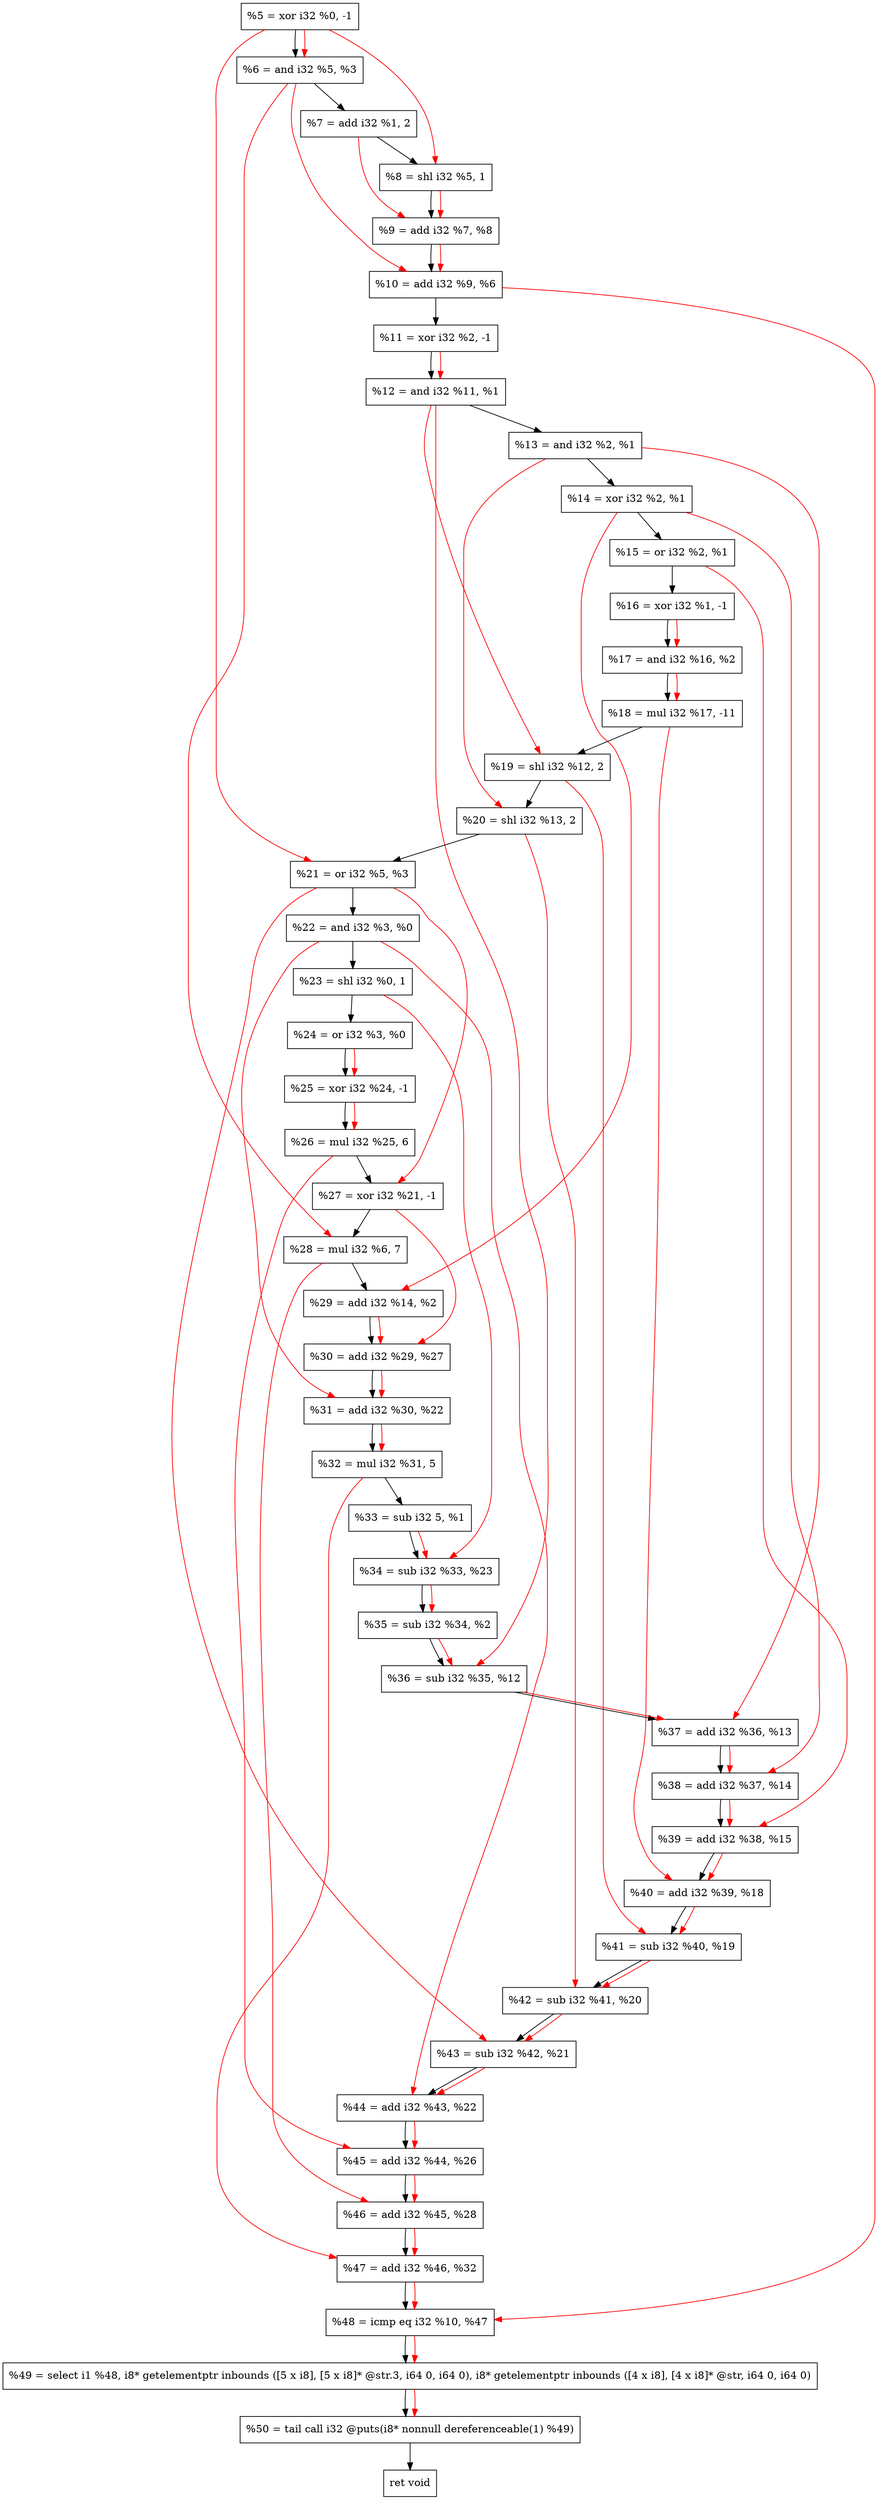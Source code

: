 digraph "DFG for'crackme' function" {
	Node0xf3b1e0[shape=record, label="  %5 = xor i32 %0, -1"];
	Node0xf3b250[shape=record, label="  %6 = and i32 %5, %3"];
	Node0xf3b2f0[shape=record, label="  %7 = add i32 %1, 2"];
	Node0xf3b390[shape=record, label="  %8 = shl i32 %5, 1"];
	Node0xf3b400[shape=record, label="  %9 = add i32 %7, %8"];
	Node0xf3b470[shape=record, label="  %10 = add i32 %9, %6"];
	Node0xf3b4e0[shape=record, label="  %11 = xor i32 %2, -1"];
	Node0xf3b550[shape=record, label="  %12 = and i32 %11, %1"];
	Node0xf3b5c0[shape=record, label="  %13 = and i32 %2, %1"];
	Node0xf3b630[shape=record, label="  %14 = xor i32 %2, %1"];
	Node0xf3b6a0[shape=record, label="  %15 = or i32 %2, %1"];
	Node0xf3b710[shape=record, label="  %16 = xor i32 %1, -1"];
	Node0xf3b780[shape=record, label="  %17 = and i32 %16, %2"];
	Node0xf3b820[shape=record, label="  %18 = mul i32 %17, -11"];
	Node0xf3b890[shape=record, label="  %19 = shl i32 %12, 2"];
	Node0xf3b900[shape=record, label="  %20 = shl i32 %13, 2"];
	Node0xf3b970[shape=record, label="  %21 = or i32 %5, %3"];
	Node0xf3b9e0[shape=record, label="  %22 = and i32 %3, %0"];
	Node0xf3ba50[shape=record, label="  %23 = shl i32 %0, 1"];
	Node0xf3bac0[shape=record, label="  %24 = or i32 %3, %0"];
	Node0xf3bb30[shape=record, label="  %25 = xor i32 %24, -1"];
	Node0xf3bbd0[shape=record, label="  %26 = mul i32 %25, 6"];
	Node0xf3bc40[shape=record, label="  %27 = xor i32 %21, -1"];
	Node0xf3bce0[shape=record, label="  %28 = mul i32 %6, 7"];
	Node0xf3bd50[shape=record, label="  %29 = add i32 %14, %2"];
	Node0xf3bdc0[shape=record, label="  %30 = add i32 %29, %27"];
	Node0xf3be30[shape=record, label="  %31 = add i32 %30, %22"];
	Node0xf3bed0[shape=record, label="  %32 = mul i32 %31, 5"];
	Node0xf3c150[shape=record, label="  %33 = sub i32 5, %1"];
	Node0xf3c1c0[shape=record, label="  %34 = sub i32 %33, %23"];
	Node0xf3c230[shape=record, label="  %35 = sub i32 %34, %2"];
	Node0xf3c2a0[shape=record, label="  %36 = sub i32 %35, %12"];
	Node0xf3c310[shape=record, label="  %37 = add i32 %36, %13"];
	Node0xf3c380[shape=record, label="  %38 = add i32 %37, %14"];
	Node0xf3c3f0[shape=record, label="  %39 = add i32 %38, %15"];
	Node0xf3c460[shape=record, label="  %40 = add i32 %39, %18"];
	Node0xf3c4d0[shape=record, label="  %41 = sub i32 %40, %19"];
	Node0xf3c540[shape=record, label="  %42 = sub i32 %41, %20"];
	Node0xf3c5b0[shape=record, label="  %43 = sub i32 %42, %21"];
	Node0xf3c620[shape=record, label="  %44 = add i32 %43, %22"];
	Node0xf3c690[shape=record, label="  %45 = add i32 %44, %26"];
	Node0xf3c700[shape=record, label="  %46 = add i32 %45, %28"];
	Node0xf3c770[shape=record, label="  %47 = add i32 %46, %32"];
	Node0xf3c7e0[shape=record, label="  %48 = icmp eq i32 %10, %47"];
	Node0xedb268[shape=record, label="  %49 = select i1 %48, i8* getelementptr inbounds ([5 x i8], [5 x i8]* @str.3, i64 0, i64 0), i8* getelementptr inbounds ([4 x i8], [4 x i8]* @str, i64 0, i64 0)"];
	Node0xf3cc80[shape=record, label="  %50 = tail call i32 @puts(i8* nonnull dereferenceable(1) %49)"];
	Node0xf3ccd0[shape=record, label="  ret void"];
	Node0xf3b1e0 -> Node0xf3b250;
	Node0xf3b250 -> Node0xf3b2f0;
	Node0xf3b2f0 -> Node0xf3b390;
	Node0xf3b390 -> Node0xf3b400;
	Node0xf3b400 -> Node0xf3b470;
	Node0xf3b470 -> Node0xf3b4e0;
	Node0xf3b4e0 -> Node0xf3b550;
	Node0xf3b550 -> Node0xf3b5c0;
	Node0xf3b5c0 -> Node0xf3b630;
	Node0xf3b630 -> Node0xf3b6a0;
	Node0xf3b6a0 -> Node0xf3b710;
	Node0xf3b710 -> Node0xf3b780;
	Node0xf3b780 -> Node0xf3b820;
	Node0xf3b820 -> Node0xf3b890;
	Node0xf3b890 -> Node0xf3b900;
	Node0xf3b900 -> Node0xf3b970;
	Node0xf3b970 -> Node0xf3b9e0;
	Node0xf3b9e0 -> Node0xf3ba50;
	Node0xf3ba50 -> Node0xf3bac0;
	Node0xf3bac0 -> Node0xf3bb30;
	Node0xf3bb30 -> Node0xf3bbd0;
	Node0xf3bbd0 -> Node0xf3bc40;
	Node0xf3bc40 -> Node0xf3bce0;
	Node0xf3bce0 -> Node0xf3bd50;
	Node0xf3bd50 -> Node0xf3bdc0;
	Node0xf3bdc0 -> Node0xf3be30;
	Node0xf3be30 -> Node0xf3bed0;
	Node0xf3bed0 -> Node0xf3c150;
	Node0xf3c150 -> Node0xf3c1c0;
	Node0xf3c1c0 -> Node0xf3c230;
	Node0xf3c230 -> Node0xf3c2a0;
	Node0xf3c2a0 -> Node0xf3c310;
	Node0xf3c310 -> Node0xf3c380;
	Node0xf3c380 -> Node0xf3c3f0;
	Node0xf3c3f0 -> Node0xf3c460;
	Node0xf3c460 -> Node0xf3c4d0;
	Node0xf3c4d0 -> Node0xf3c540;
	Node0xf3c540 -> Node0xf3c5b0;
	Node0xf3c5b0 -> Node0xf3c620;
	Node0xf3c620 -> Node0xf3c690;
	Node0xf3c690 -> Node0xf3c700;
	Node0xf3c700 -> Node0xf3c770;
	Node0xf3c770 -> Node0xf3c7e0;
	Node0xf3c7e0 -> Node0xedb268;
	Node0xedb268 -> Node0xf3cc80;
	Node0xf3cc80 -> Node0xf3ccd0;
edge [color=red]
	Node0xf3b1e0 -> Node0xf3b250;
	Node0xf3b1e0 -> Node0xf3b390;
	Node0xf3b2f0 -> Node0xf3b400;
	Node0xf3b390 -> Node0xf3b400;
	Node0xf3b400 -> Node0xf3b470;
	Node0xf3b250 -> Node0xf3b470;
	Node0xf3b4e0 -> Node0xf3b550;
	Node0xf3b710 -> Node0xf3b780;
	Node0xf3b780 -> Node0xf3b820;
	Node0xf3b550 -> Node0xf3b890;
	Node0xf3b5c0 -> Node0xf3b900;
	Node0xf3b1e0 -> Node0xf3b970;
	Node0xf3bac0 -> Node0xf3bb30;
	Node0xf3bb30 -> Node0xf3bbd0;
	Node0xf3b970 -> Node0xf3bc40;
	Node0xf3b250 -> Node0xf3bce0;
	Node0xf3b630 -> Node0xf3bd50;
	Node0xf3bd50 -> Node0xf3bdc0;
	Node0xf3bc40 -> Node0xf3bdc0;
	Node0xf3bdc0 -> Node0xf3be30;
	Node0xf3b9e0 -> Node0xf3be30;
	Node0xf3be30 -> Node0xf3bed0;
	Node0xf3c150 -> Node0xf3c1c0;
	Node0xf3ba50 -> Node0xf3c1c0;
	Node0xf3c1c0 -> Node0xf3c230;
	Node0xf3c230 -> Node0xf3c2a0;
	Node0xf3b550 -> Node0xf3c2a0;
	Node0xf3c2a0 -> Node0xf3c310;
	Node0xf3b5c0 -> Node0xf3c310;
	Node0xf3c310 -> Node0xf3c380;
	Node0xf3b630 -> Node0xf3c380;
	Node0xf3c380 -> Node0xf3c3f0;
	Node0xf3b6a0 -> Node0xf3c3f0;
	Node0xf3c3f0 -> Node0xf3c460;
	Node0xf3b820 -> Node0xf3c460;
	Node0xf3c460 -> Node0xf3c4d0;
	Node0xf3b890 -> Node0xf3c4d0;
	Node0xf3c4d0 -> Node0xf3c540;
	Node0xf3b900 -> Node0xf3c540;
	Node0xf3c540 -> Node0xf3c5b0;
	Node0xf3b970 -> Node0xf3c5b0;
	Node0xf3c5b0 -> Node0xf3c620;
	Node0xf3b9e0 -> Node0xf3c620;
	Node0xf3c620 -> Node0xf3c690;
	Node0xf3bbd0 -> Node0xf3c690;
	Node0xf3c690 -> Node0xf3c700;
	Node0xf3bce0 -> Node0xf3c700;
	Node0xf3c700 -> Node0xf3c770;
	Node0xf3bed0 -> Node0xf3c770;
	Node0xf3b470 -> Node0xf3c7e0;
	Node0xf3c770 -> Node0xf3c7e0;
	Node0xf3c7e0 -> Node0xedb268;
	Node0xedb268 -> Node0xf3cc80;
}
